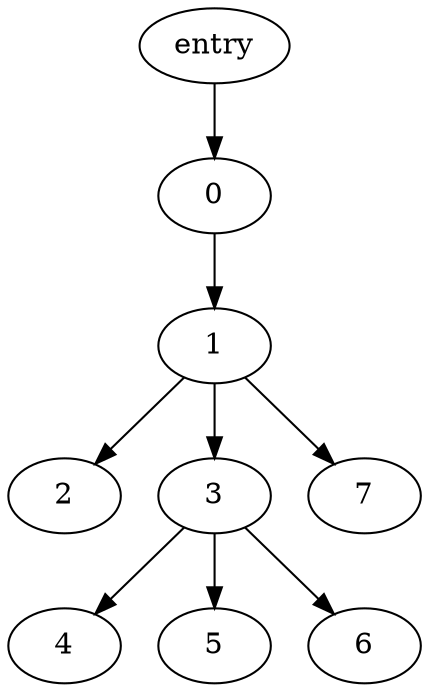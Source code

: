digraph G {
	node0 [label="0"];
	node1 [label="1"];
	node2 [label="2"];
	node3 [label="3"];
	node4 [label="4"];
	node5 [label="5"];
	node6 [label="6"];
	node7 [label="7"];
	node8 [label="entry"];
	subgraph U {
		edge [dir=none];
	}
	subgraph D {
		node0 -> node1 [];
		node1 -> node2 [];
		node1 -> node3 [];
		node1 -> node7 [];
		node3 -> node4 [];
		node3 -> node5 [];
		node3 -> node6 [];
		node8 -> node0 [];
	}
}
